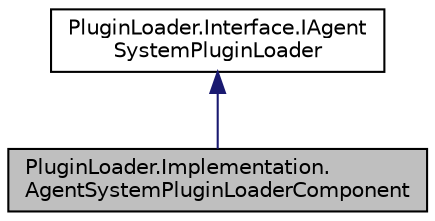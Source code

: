 digraph "PluginLoader.Implementation.AgentSystemPluginLoaderComponent"
{
  edge [fontname="Helvetica",fontsize="10",labelfontname="Helvetica",labelfontsize="10"];
  node [fontname="Helvetica",fontsize="10",shape=record];
  Node1 [label="PluginLoader.Implementation.\lAgentSystemPluginLoaderComponent",height=0.2,width=0.4,color="black", fillcolor="grey75", style="filled" fontcolor="black"];
  Node2 -> Node1 [dir="back",color="midnightblue",fontsize="10",style="solid",fontname="Helvetica"];
  Node2 [label="PluginLoader.Interface.IAgent\lSystemPluginLoader",height=0.2,width=0.4,color="black", fillcolor="white", style="filled",URL="$interface_plugin_loader_1_1_interface_1_1_i_agent_system_plugin_loader.html"];
}

